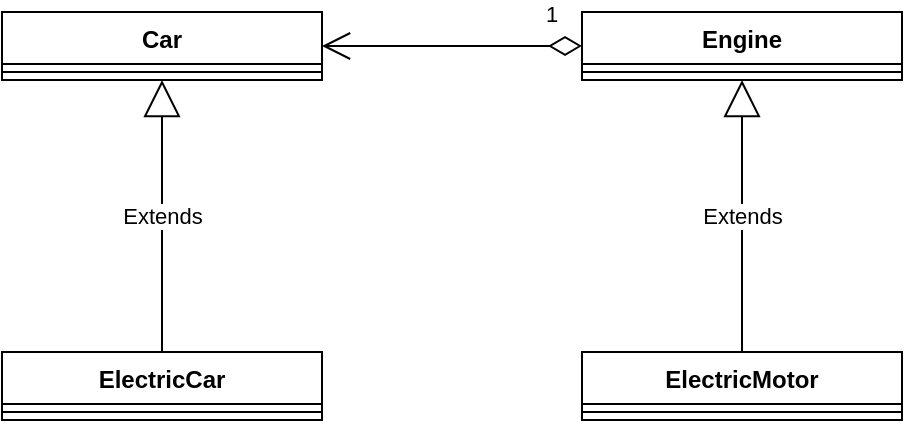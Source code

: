 <mxfile version="20.2.3" type="device"><diagram id="C5RBs43oDa-KdzZeNtuy" name="Page-1"><mxGraphModel dx="441" dy="410" grid="1" gridSize="10" guides="1" tooltips="1" connect="1" arrows="1" fold="1" page="1" pageScale="1" pageWidth="827" pageHeight="1169" math="0" shadow="0"><root><mxCell id="WIyWlLk6GJQsqaUBKTNV-0"/><mxCell id="WIyWlLk6GJQsqaUBKTNV-1" parent="WIyWlLk6GJQsqaUBKTNV-0"/><mxCell id="ckZuoDc_gFAwyfhskh62-0" value="Engine" style="swimlane;fontStyle=1;align=center;verticalAlign=top;childLayout=stackLayout;horizontal=1;startSize=26;horizontalStack=0;resizeParent=1;resizeParentMax=0;resizeLast=0;collapsible=1;marginBottom=0;" vertex="1" parent="WIyWlLk6GJQsqaUBKTNV-1"><mxGeometry x="450" y="120" width="160" height="34" as="geometry"/></mxCell><mxCell id="ckZuoDc_gFAwyfhskh62-2" value="" style="line;strokeWidth=1;fillColor=none;align=left;verticalAlign=middle;spacingTop=-1;spacingLeft=3;spacingRight=3;rotatable=0;labelPosition=right;points=[];portConstraint=eastwest;" vertex="1" parent="ckZuoDc_gFAwyfhskh62-0"><mxGeometry y="26" width="160" height="8" as="geometry"/></mxCell><mxCell id="ckZuoDc_gFAwyfhskh62-4" value="ElectricMotor" style="swimlane;fontStyle=1;align=center;verticalAlign=top;childLayout=stackLayout;horizontal=1;startSize=26;horizontalStack=0;resizeParent=1;resizeParentMax=0;resizeLast=0;collapsible=1;marginBottom=0;" vertex="1" parent="WIyWlLk6GJQsqaUBKTNV-1"><mxGeometry x="450" y="290" width="160" height="34" as="geometry"/></mxCell><mxCell id="ckZuoDc_gFAwyfhskh62-6" value="" style="line;strokeWidth=1;fillColor=none;align=left;verticalAlign=middle;spacingTop=-1;spacingLeft=3;spacingRight=3;rotatable=0;labelPosition=right;points=[];portConstraint=eastwest;" vertex="1" parent="ckZuoDc_gFAwyfhskh62-4"><mxGeometry y="26" width="160" height="8" as="geometry"/></mxCell><mxCell id="ckZuoDc_gFAwyfhskh62-8" value="Car" style="swimlane;fontStyle=1;align=center;verticalAlign=top;childLayout=stackLayout;horizontal=1;startSize=26;horizontalStack=0;resizeParent=1;resizeParentMax=0;resizeLast=0;collapsible=1;marginBottom=0;" vertex="1" parent="WIyWlLk6GJQsqaUBKTNV-1"><mxGeometry x="160" y="120" width="160" height="34" as="geometry"/></mxCell><mxCell id="ckZuoDc_gFAwyfhskh62-10" value="" style="line;strokeWidth=1;fillColor=none;align=left;verticalAlign=middle;spacingTop=-1;spacingLeft=3;spacingRight=3;rotatable=0;labelPosition=right;points=[];portConstraint=eastwest;" vertex="1" parent="ckZuoDc_gFAwyfhskh62-8"><mxGeometry y="26" width="160" height="8" as="geometry"/></mxCell><mxCell id="ckZuoDc_gFAwyfhskh62-12" value="ElectricCar" style="swimlane;fontStyle=1;align=center;verticalAlign=top;childLayout=stackLayout;horizontal=1;startSize=26;horizontalStack=0;resizeParent=1;resizeParentMax=0;resizeLast=0;collapsible=1;marginBottom=0;" vertex="1" parent="WIyWlLk6GJQsqaUBKTNV-1"><mxGeometry x="160" y="290" width="160" height="34" as="geometry"/></mxCell><mxCell id="ckZuoDc_gFAwyfhskh62-14" value="" style="line;strokeWidth=1;fillColor=none;align=left;verticalAlign=middle;spacingTop=-1;spacingLeft=3;spacingRight=3;rotatable=0;labelPosition=right;points=[];portConstraint=eastwest;" vertex="1" parent="ckZuoDc_gFAwyfhskh62-12"><mxGeometry y="26" width="160" height="8" as="geometry"/></mxCell><mxCell id="ckZuoDc_gFAwyfhskh62-21" value="Extends" style="endArrow=block;endSize=16;endFill=0;html=1;rounded=0;exitX=0.5;exitY=0;exitDx=0;exitDy=0;entryX=0.5;entryY=1;entryDx=0;entryDy=0;" edge="1" parent="WIyWlLk6GJQsqaUBKTNV-1" source="ckZuoDc_gFAwyfhskh62-12" target="ckZuoDc_gFAwyfhskh62-8"><mxGeometry width="160" relative="1" as="geometry"><mxPoint x="220" y="430" as="sourcePoint"/><mxPoint x="380" y="430" as="targetPoint"/></mxGeometry></mxCell><mxCell id="ckZuoDc_gFAwyfhskh62-22" value="Extends" style="endArrow=block;endSize=16;endFill=0;html=1;rounded=0;exitX=0.5;exitY=0;exitDx=0;exitDy=0;entryX=0.5;entryY=1;entryDx=0;entryDy=0;" edge="1" parent="WIyWlLk6GJQsqaUBKTNV-1" source="ckZuoDc_gFAwyfhskh62-4" target="ckZuoDc_gFAwyfhskh62-0"><mxGeometry width="160" relative="1" as="geometry"><mxPoint x="550" y="220" as="sourcePoint"/><mxPoint x="710" y="220" as="targetPoint"/></mxGeometry></mxCell><mxCell id="ckZuoDc_gFAwyfhskh62-23" value="1" style="endArrow=open;html=1;endSize=12;startArrow=diamondThin;startSize=14;startFill=0;edgeStyle=orthogonalEdgeStyle;align=left;verticalAlign=bottom;rounded=0;exitX=0;exitY=0.5;exitDx=0;exitDy=0;entryX=1;entryY=0.5;entryDx=0;entryDy=0;" edge="1" parent="WIyWlLk6GJQsqaUBKTNV-1" source="ckZuoDc_gFAwyfhskh62-0" target="ckZuoDc_gFAwyfhskh62-8"><mxGeometry x="-0.692" y="-7" relative="1" as="geometry"><mxPoint x="390" y="70" as="sourcePoint"/><mxPoint x="550" y="70" as="targetPoint"/><mxPoint as="offset"/></mxGeometry></mxCell></root></mxGraphModel></diagram></mxfile>